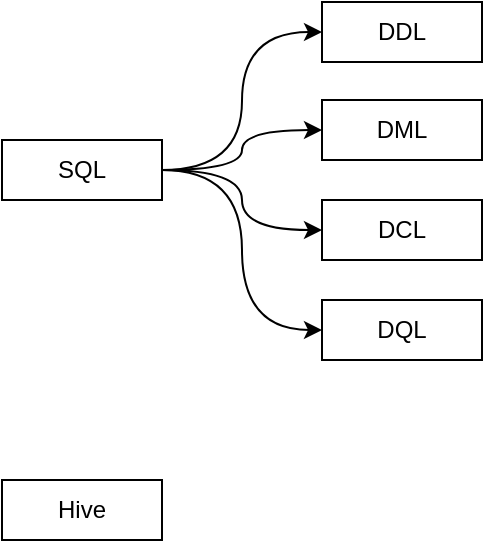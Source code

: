 <mxfile version="24.7.17">
  <diagram name="Page-1" id="U7SpQmy9-2M6FtC-JxG5">
    <mxGraphModel dx="1242" dy="785" grid="1" gridSize="10" guides="1" tooltips="1" connect="1" arrows="1" fold="1" page="1" pageScale="1" pageWidth="827" pageHeight="1169" math="0" shadow="0">
      <root>
        <mxCell id="0" />
        <mxCell id="1" parent="0" />
        <mxCell id="Xy2YbhwxPT0KSOp8xG0l-1" value="Hive" style="rounded=0;whiteSpace=wrap;html=1;" vertex="1" parent="1">
          <mxGeometry x="60" y="400" width="80" height="30" as="geometry" />
        </mxCell>
        <mxCell id="Xy2YbhwxPT0KSOp8xG0l-7" style="edgeStyle=orthogonalEdgeStyle;rounded=0;orthogonalLoop=1;jettySize=auto;html=1;entryX=0;entryY=0.5;entryDx=0;entryDy=0;curved=1;" edge="1" parent="1" source="Xy2YbhwxPT0KSOp8xG0l-2" target="Xy2YbhwxPT0KSOp8xG0l-3">
          <mxGeometry relative="1" as="geometry" />
        </mxCell>
        <mxCell id="Xy2YbhwxPT0KSOp8xG0l-8" style="edgeStyle=orthogonalEdgeStyle;shape=connector;curved=1;rounded=0;orthogonalLoop=1;jettySize=auto;html=1;entryX=0;entryY=0.5;entryDx=0;entryDy=0;strokeColor=default;align=center;verticalAlign=middle;fontFamily=Helvetica;fontSize=11;fontColor=default;labelBackgroundColor=default;endArrow=classic;" edge="1" parent="1" source="Xy2YbhwxPT0KSOp8xG0l-2" target="Xy2YbhwxPT0KSOp8xG0l-4">
          <mxGeometry relative="1" as="geometry" />
        </mxCell>
        <mxCell id="Xy2YbhwxPT0KSOp8xG0l-9" style="edgeStyle=orthogonalEdgeStyle;shape=connector;curved=1;rounded=0;orthogonalLoop=1;jettySize=auto;html=1;entryX=0;entryY=0.5;entryDx=0;entryDy=0;strokeColor=default;align=center;verticalAlign=middle;fontFamily=Helvetica;fontSize=11;fontColor=default;labelBackgroundColor=default;endArrow=classic;" edge="1" parent="1" source="Xy2YbhwxPT0KSOp8xG0l-2" target="Xy2YbhwxPT0KSOp8xG0l-5">
          <mxGeometry relative="1" as="geometry" />
        </mxCell>
        <mxCell id="Xy2YbhwxPT0KSOp8xG0l-10" style="edgeStyle=orthogonalEdgeStyle;shape=connector;curved=1;rounded=0;orthogonalLoop=1;jettySize=auto;html=1;entryX=0;entryY=0.5;entryDx=0;entryDy=0;strokeColor=default;align=center;verticalAlign=middle;fontFamily=Helvetica;fontSize=11;fontColor=default;labelBackgroundColor=default;endArrow=classic;" edge="1" parent="1" source="Xy2YbhwxPT0KSOp8xG0l-2" target="Xy2YbhwxPT0KSOp8xG0l-6">
          <mxGeometry relative="1" as="geometry" />
        </mxCell>
        <mxCell id="Xy2YbhwxPT0KSOp8xG0l-2" value="SQL" style="rounded=0;whiteSpace=wrap;html=1;" vertex="1" parent="1">
          <mxGeometry x="60" y="230" width="80" height="30" as="geometry" />
        </mxCell>
        <mxCell id="Xy2YbhwxPT0KSOp8xG0l-3" value="DDL" style="rounded=0;whiteSpace=wrap;html=1;" vertex="1" parent="1">
          <mxGeometry x="220" y="161" width="80" height="30" as="geometry" />
        </mxCell>
        <mxCell id="Xy2YbhwxPT0KSOp8xG0l-4" value="DML" style="rounded=0;whiteSpace=wrap;html=1;" vertex="1" parent="1">
          <mxGeometry x="220" y="210" width="80" height="30" as="geometry" />
        </mxCell>
        <mxCell id="Xy2YbhwxPT0KSOp8xG0l-5" value="DCL" style="rounded=0;whiteSpace=wrap;html=1;" vertex="1" parent="1">
          <mxGeometry x="220" y="260" width="80" height="30" as="geometry" />
        </mxCell>
        <mxCell id="Xy2YbhwxPT0KSOp8xG0l-6" value="DQL" style="rounded=0;whiteSpace=wrap;html=1;" vertex="1" parent="1">
          <mxGeometry x="220" y="310" width="80" height="30" as="geometry" />
        </mxCell>
      </root>
    </mxGraphModel>
  </diagram>
</mxfile>
